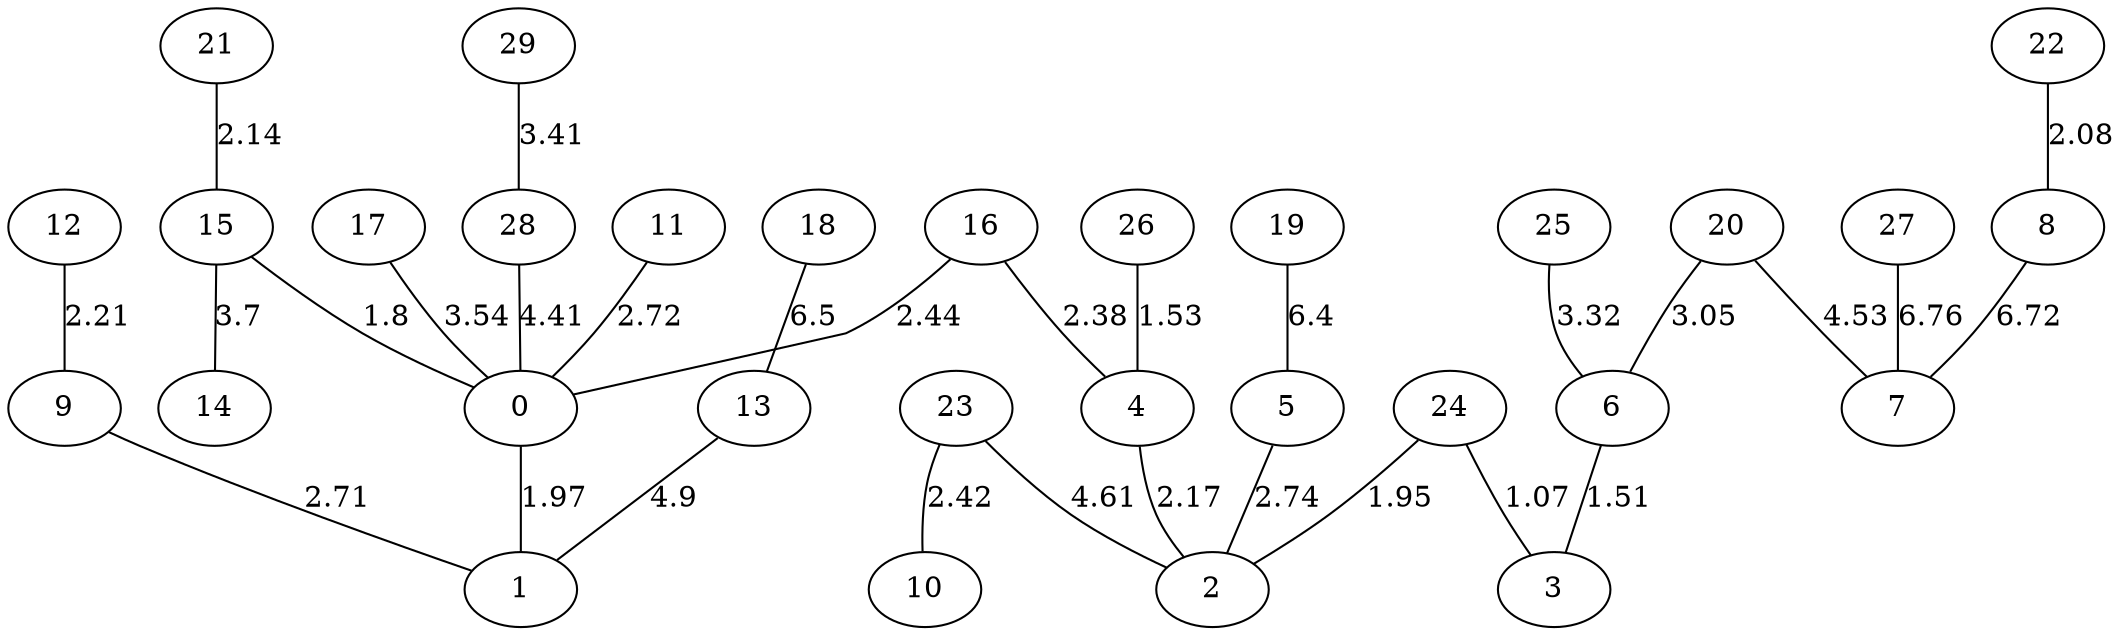 graph G{
"18";
"27";
"10";
"1";
"13";
"3";
"2";
"12";
"20";
"7";
"0";
"17";
"22";
"26";
"28";
"5";
"9";
"11";
"23";
"24";
"14";
"6";
"16";
"21";
"29";
"19";
"25";
"15";
"4";
"8";
"24"--"3"[label="1.07"];
"6"--"3"[label="1.51"];
"26"--"4"[label="1.53"];
"15"--"0"[label="1.8"];
"24"--"2"[label="1.95"];
"0"--"1"[label="1.97"];
"22"--"8"[label="2.08"];
"21"--"15"[label="2.14"];
"4"--"2"[label="2.17"];
"12"--"9"[label="2.21"];
"16"--"4"[label="2.38"];
"23"--"10"[label="2.42"];
"16"--"0"[label="2.44"];
"9"--"1"[label="2.71"];
"11"--"0"[label="2.72"];
"5"--"2"[label="2.74"];
"20"--"6"[label="3.05"];
"25"--"6"[label="3.32"];
"29"--"28"[label="3.41"];
"17"--"0"[label="3.54"];
"15"--"14"[label="3.7"];
"28"--"0"[label="4.41"];
"20"--"7"[label="4.53"];
"23"--"2"[label="4.61"];
"13"--"1"[label="4.9"];
"19"--"5"[label="6.4"];
"18"--"13"[label="6.5"];
"8"--"7"[label="6.72"];
"27"--"7"[label="6.76"];
}
